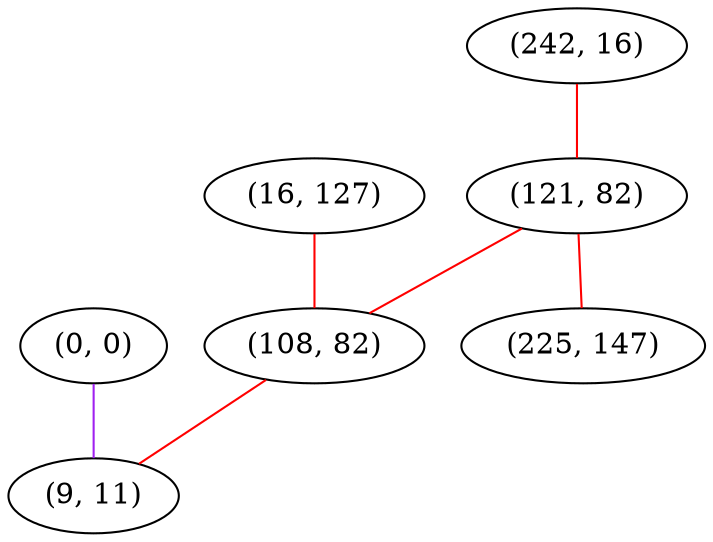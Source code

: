 graph "" {
"(0, 0)";
"(16, 127)";
"(242, 16)";
"(121, 82)";
"(225, 147)";
"(108, 82)";
"(9, 11)";
"(0, 0)" -- "(9, 11)"  [color=purple, key=0, weight=4];
"(16, 127)" -- "(108, 82)"  [color=red, key=0, weight=1];
"(242, 16)" -- "(121, 82)"  [color=red, key=0, weight=1];
"(121, 82)" -- "(108, 82)"  [color=red, key=0, weight=1];
"(121, 82)" -- "(225, 147)"  [color=red, key=0, weight=1];
"(108, 82)" -- "(9, 11)"  [color=red, key=0, weight=1];
}
